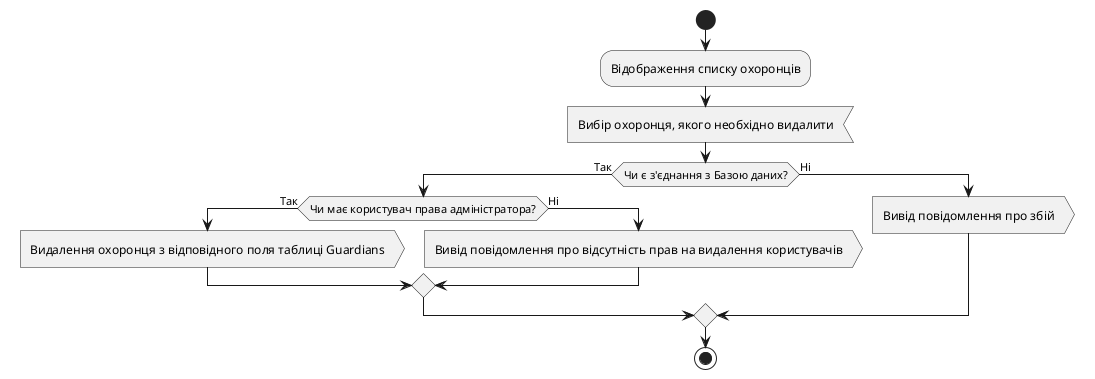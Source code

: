 @startuml
start
:Відображення списку охоронців;
:Вибір охоронця, якого необхідно видалити<
if (Чи є з'єднання з Базою даних?) then (Так)
    if (Чи має користувач права адміністратора?) then (Так)
    :Видалення охоронця з відповідного поля таблиці Guardians>
    else (Ні)
    :Вивід повідомлення про відсутність прав на видалення користувачів>
    endif
else (Ні)
    :Вивід повідомлення про збій>  
endif
stop
@enduml
